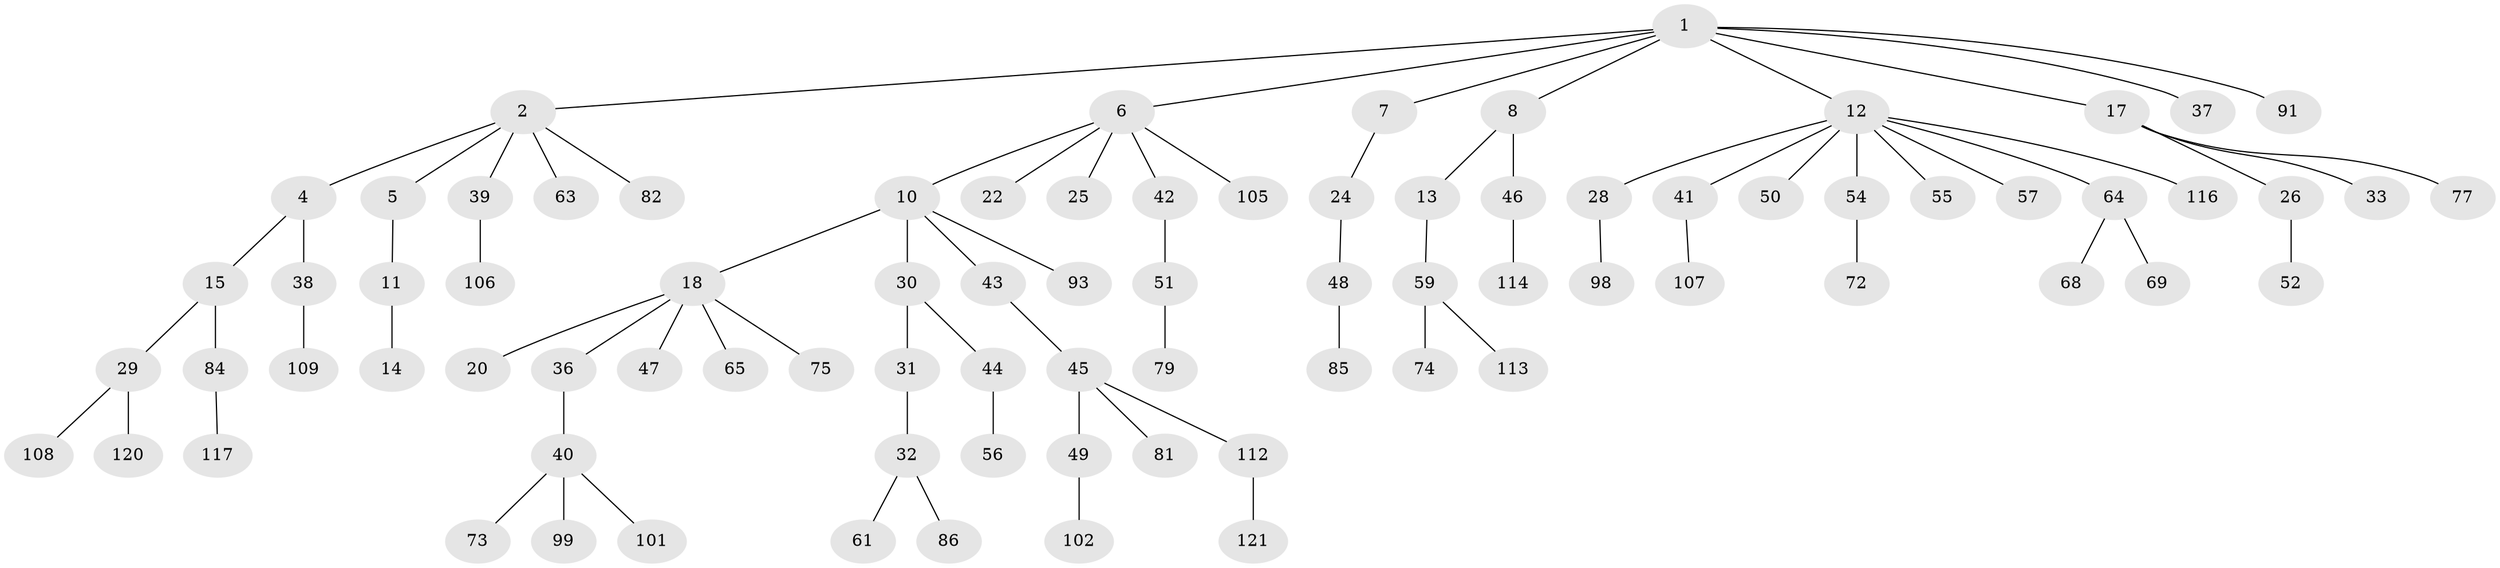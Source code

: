 // Generated by graph-tools (version 1.1) at 2025/24/03/03/25 07:24:05]
// undirected, 83 vertices, 82 edges
graph export_dot {
graph [start="1"]
  node [color=gray90,style=filled];
  1 [super="+3"];
  2 [super="+23"];
  4 [super="+27"];
  5 [super="+53"];
  6 [super="+9"];
  7 [super="+94"];
  8 [super="+16"];
  10 [super="+60"];
  11;
  12 [super="+21"];
  13;
  14;
  15 [super="+92"];
  17 [super="+66"];
  18 [super="+19"];
  20 [super="+62"];
  22;
  24 [super="+35"];
  25;
  26 [super="+34"];
  28 [super="+89"];
  29;
  30 [super="+111"];
  31 [super="+90"];
  32 [super="+78"];
  33;
  36;
  37;
  38 [super="+100"];
  39 [super="+95"];
  40 [super="+83"];
  41;
  42;
  43;
  44;
  45 [super="+70"];
  46;
  47;
  48;
  49 [super="+71"];
  50 [super="+110"];
  51 [super="+67"];
  52;
  54 [super="+58"];
  55;
  56 [super="+87"];
  57 [super="+80"];
  59 [super="+97"];
  61;
  63;
  64;
  65;
  68 [super="+96"];
  69;
  72;
  73 [super="+76"];
  74 [super="+103"];
  75;
  77;
  79 [super="+88"];
  81;
  82;
  84;
  85 [super="+104"];
  86 [super="+115"];
  91;
  93;
  98;
  99 [super="+119"];
  101;
  102;
  105;
  106;
  107;
  108 [super="+118"];
  109;
  112;
  113;
  114;
  116;
  117;
  120;
  121;
  1 -- 2;
  1 -- 17;
  1 -- 91;
  1 -- 37;
  1 -- 6;
  1 -- 7;
  1 -- 8;
  1 -- 12;
  2 -- 4;
  2 -- 5;
  2 -- 39;
  2 -- 82;
  2 -- 63;
  4 -- 15;
  4 -- 38;
  5 -- 11;
  6 -- 42;
  6 -- 105;
  6 -- 22;
  6 -- 25;
  6 -- 10;
  7 -- 24;
  8 -- 13;
  8 -- 46;
  10 -- 18;
  10 -- 30;
  10 -- 43;
  10 -- 93;
  11 -- 14;
  12 -- 28;
  12 -- 50;
  12 -- 54;
  12 -- 116;
  12 -- 64;
  12 -- 55;
  12 -- 41;
  12 -- 57;
  13 -- 59;
  15 -- 29;
  15 -- 84;
  17 -- 26;
  17 -- 33;
  17 -- 77;
  18 -- 47;
  18 -- 65;
  18 -- 75;
  18 -- 20;
  18 -- 36;
  24 -- 48;
  26 -- 52;
  28 -- 98;
  29 -- 108;
  29 -- 120;
  30 -- 31;
  30 -- 44;
  31 -- 32;
  32 -- 61;
  32 -- 86;
  36 -- 40;
  38 -- 109;
  39 -- 106;
  40 -- 73;
  40 -- 99;
  40 -- 101;
  41 -- 107;
  42 -- 51;
  43 -- 45;
  44 -- 56;
  45 -- 49;
  45 -- 112;
  45 -- 81;
  46 -- 114;
  48 -- 85;
  49 -- 102;
  51 -- 79;
  54 -- 72;
  59 -- 74;
  59 -- 113;
  64 -- 68;
  64 -- 69;
  84 -- 117;
  112 -- 121;
}
